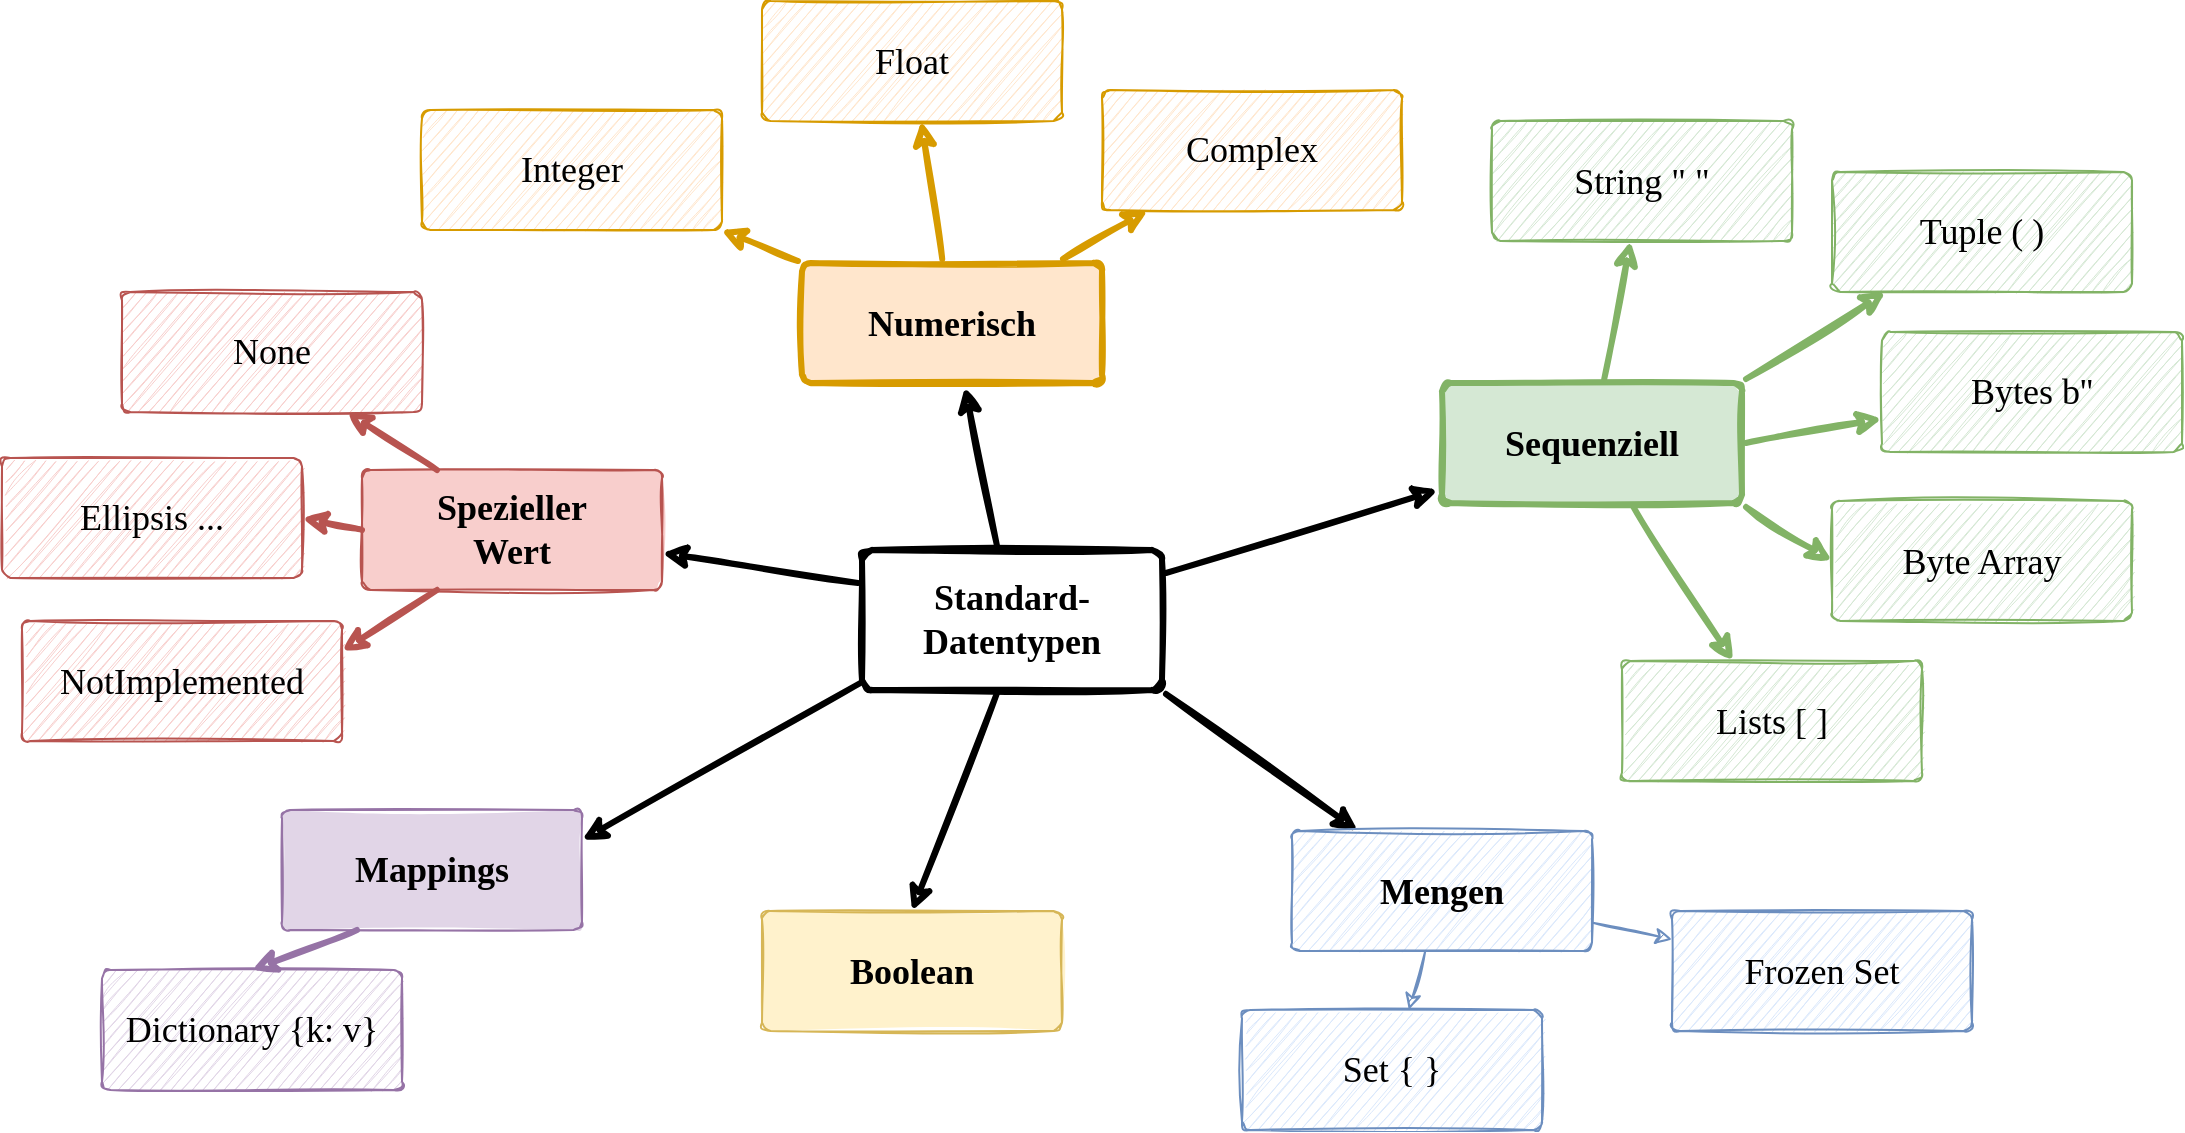 <mxfile version="20.2.3" type="github">
  <diagram id="6a731a19-8d31-9384-78a2-239565b7b9f0" name="Page-1">
    <mxGraphModel dx="1452" dy="884" grid="1" gridSize="10" guides="1" tooltips="1" connect="1" arrows="1" fold="1" page="1" pageScale="1" pageWidth="1169" pageHeight="827" background="none" math="0" shadow="0">
      <root>
        <mxCell id="0" />
        <mxCell id="1" parent="0" />
        <mxCell id="1745" value="" style="edgeStyle=none;rounded=0;jumpStyle=none;html=1;shadow=0;labelBackgroundColor=none;startArrow=none;startFill=0;endArrow=classic;endFill=1;jettySize=auto;orthogonalLoop=1;strokeColor=#000000;strokeWidth=3;fontFamily=Comic Sans MS;fontSize=18;fontColor=#23445D;spacing=5;sketch=1;" parent="1" source="1749" target="1764" edge="1">
          <mxGeometry relative="1" as="geometry" />
        </mxCell>
        <mxCell id="1746" value="" style="edgeStyle=none;rounded=0;jumpStyle=none;html=1;shadow=0;labelBackgroundColor=none;startArrow=none;startFill=0;endArrow=classic;endFill=1;jettySize=auto;orthogonalLoop=1;strokeColor=#000000;strokeWidth=3;fontFamily=Comic Sans MS;fontSize=18;fontColor=#23445D;spacing=5;sketch=1;" parent="1" source="1749" target="1771" edge="1">
          <mxGeometry relative="1" as="geometry" />
        </mxCell>
        <mxCell id="1747" value="" style="edgeStyle=none;rounded=0;jumpStyle=none;html=1;shadow=0;labelBackgroundColor=none;startArrow=none;startFill=0;endArrow=classic;endFill=1;jettySize=auto;orthogonalLoop=1;strokeColor=#000000;strokeWidth=3;fontFamily=Comic Sans MS;fontSize=18;fontColor=#23445D;spacing=5;sketch=1;exitX=1;exitY=1;exitDx=0;exitDy=0;" parent="1" source="1749" target="1760" edge="1">
          <mxGeometry relative="1" as="geometry" />
        </mxCell>
        <mxCell id="1748" value="" style="edgeStyle=none;rounded=0;jumpStyle=none;html=1;shadow=0;labelBackgroundColor=none;startArrow=none;startFill=0;endArrow=classic;endFill=1;jettySize=auto;orthogonalLoop=1;strokeColor=#000000;strokeWidth=3;fontFamily=Comic Sans MS;fontSize=18;fontColor=#23445D;spacing=5;sketch=1;exitX=0;exitY=0.25;exitDx=0;exitDy=0;" parent="1" source="1749" target="1753" edge="1">
          <mxGeometry relative="1" as="geometry" />
        </mxCell>
        <mxCell id="1749" value="Standard-Datentypen" style="rounded=1;whiteSpace=wrap;html=1;shadow=0;labelBackgroundColor=none;strokeWidth=3;fontFamily=Comic Sans MS;fontSize=18;align=center;fontStyle=1;spacing=5;arcSize=7;perimeterSpacing=2;sketch=1;fillStyle=solid;" parent="1" vertex="1">
          <mxGeometry x="530" y="330" width="150" height="70" as="geometry" />
        </mxCell>
        <mxCell id="1753" value="Spezieller&lt;br&gt;Wert" style="rounded=1;whiteSpace=wrap;html=1;shadow=0;labelBackgroundColor=none;strokeColor=#b85450;strokeWidth=1;fillColor=#f8cecc;fontFamily=Comic Sans MS;fontSize=18;align=center;spacing=5;fontStyle=1;arcSize=7;perimeterSpacing=0;sketch=1;fillStyle=solid;" parent="1" vertex="1">
          <mxGeometry x="280" y="290" width="150" height="60" as="geometry" />
        </mxCell>
        <mxCell id="1757" value="" style="edgeStyle=none;rounded=0;jumpStyle=none;html=1;shadow=0;labelBackgroundColor=none;startArrow=none;startFill=0;endArrow=classic;endFill=1;jettySize=auto;orthogonalLoop=1;strokeColor=#6c8ebf;strokeWidth=1;fontFamily=Comic Sans MS;fontSize=18;fontColor=#FFFFFF;spacing=5;sketch=1;fillColor=#dae8fc;" parent="1" source="1760" target="1763" edge="1">
          <mxGeometry relative="1" as="geometry" />
        </mxCell>
        <mxCell id="1759" value="" style="edgeStyle=none;rounded=0;jumpStyle=none;html=1;shadow=0;labelBackgroundColor=none;startArrow=none;startFill=0;endArrow=classic;endFill=1;jettySize=auto;orthogonalLoop=1;strokeColor=#6c8ebf;strokeWidth=1;fontFamily=Comic Sans MS;fontSize=18;fontColor=#FFFFFF;spacing=5;sketch=1;fillColor=#dae8fc;" parent="1" source="1760" target="1761" edge="1">
          <mxGeometry relative="1" as="geometry" />
        </mxCell>
        <mxCell id="1760" value="Mengen" style="rounded=1;whiteSpace=wrap;html=1;shadow=0;labelBackgroundColor=none;strokeColor=#6c8ebf;strokeWidth=1;fillColor=#dae8fc;fontFamily=Comic Sans MS;fontSize=18;align=center;spacing=5;fontStyle=1;arcSize=7;perimeterSpacing=0;sketch=1;" parent="1" vertex="1">
          <mxGeometry x="745" y="470.5" width="150" height="60" as="geometry" />
        </mxCell>
        <mxCell id="1761" value="Frozen Set" style="rounded=1;whiteSpace=wrap;html=1;shadow=0;labelBackgroundColor=none;strokeColor=#6c8ebf;strokeWidth=1;fillColor=#dae8fc;fontFamily=Comic Sans MS;fontSize=18;align=center;spacing=5;arcSize=7;perimeterSpacing=0;sketch=1;" parent="1" vertex="1">
          <mxGeometry x="935" y="510.5" width="150" height="60" as="geometry" />
        </mxCell>
        <mxCell id="1763" value="Set { }" style="rounded=1;whiteSpace=wrap;html=1;shadow=0;labelBackgroundColor=none;strokeColor=#6c8ebf;strokeWidth=1;fillColor=#dae8fc;fontFamily=Comic Sans MS;fontSize=18;align=center;spacing=5;arcSize=7;perimeterSpacing=0;sketch=1;" parent="1" vertex="1">
          <mxGeometry x="720" y="560" width="150" height="60" as="geometry" />
        </mxCell>
        <mxCell id="1764" value="Numerisch" style="rounded=1;whiteSpace=wrap;html=1;shadow=0;labelBackgroundColor=none;strokeColor=#D79B00;strokeWidth=3;fillColor=#ffe6cc;fontFamily=Comic Sans MS;fontSize=18;align=center;spacing=5;fontStyle=1;arcSize=7;perimeterSpacing=2;sketch=1;fillStyle=solid;" parent="1" vertex="1">
          <mxGeometry x="500" y="186.5" width="150" height="60" as="geometry" />
        </mxCell>
        <mxCell id="1765" value="Complex" style="rounded=1;whiteSpace=wrap;html=1;shadow=0;labelBackgroundColor=none;strokeColor=#D79B00;strokeWidth=1;fillColor=#ffe6cc;fontFamily=Comic Sans MS;fontSize=18;align=center;spacing=5;arcSize=7;perimeterSpacing=0;sketch=1;" parent="1" vertex="1">
          <mxGeometry x="650" y="100" width="150" height="60" as="geometry" />
        </mxCell>
        <mxCell id="1766" value="" style="edgeStyle=none;rounded=0;jumpStyle=none;html=1;shadow=0;labelBackgroundColor=none;startArrow=none;startFill=0;endArrow=classic;endFill=1;jettySize=auto;orthogonalLoop=1;strokeColor=#D79B00;strokeWidth=3;fontFamily=Comic Sans MS;fontSize=18;fontColor=#FFFFFF;spacing=5;sketch=1;fillColor=#ffe6cc;" parent="1" source="1764" target="1765" edge="1">
          <mxGeometry relative="1" as="geometry" />
        </mxCell>
        <mxCell id="1767" value="Float" style="rounded=1;whiteSpace=wrap;html=1;shadow=0;labelBackgroundColor=none;strokeColor=#D79B00;strokeWidth=1;fillColor=#ffe6cc;fontFamily=Comic Sans MS;fontSize=18;align=center;spacing=5;arcSize=7;perimeterSpacing=0;sketch=1;" parent="1" vertex="1">
          <mxGeometry x="480" y="55.5" width="150" height="60" as="geometry" />
        </mxCell>
        <mxCell id="1768" value="" style="edgeStyle=none;rounded=0;jumpStyle=none;html=1;shadow=0;labelBackgroundColor=none;startArrow=none;startFill=0;endArrow=classic;endFill=1;jettySize=auto;orthogonalLoop=1;strokeColor=#D79B00;strokeWidth=3;fontFamily=Comic Sans MS;fontSize=18;fontColor=#FFFFFF;spacing=5;sketch=1;fillColor=#ffe6cc;" parent="1" source="1764" target="1767" edge="1">
          <mxGeometry relative="1" as="geometry" />
        </mxCell>
        <mxCell id="1769" value="Integer" style="rounded=1;whiteSpace=wrap;html=1;shadow=0;labelBackgroundColor=none;strokeColor=#D79B00;strokeWidth=1;fillColor=#ffe6cc;fontFamily=Comic Sans MS;fontSize=18;align=center;spacing=5;arcSize=7;perimeterSpacing=0;sketch=1;" parent="1" vertex="1">
          <mxGeometry x="310" y="110" width="150" height="60" as="geometry" />
        </mxCell>
        <mxCell id="1770" value="" style="edgeStyle=none;rounded=0;jumpStyle=none;html=1;shadow=0;labelBackgroundColor=none;startArrow=none;startFill=0;endArrow=classic;endFill=1;jettySize=auto;orthogonalLoop=1;strokeColor=#D79B00;strokeWidth=3;fontFamily=Comic Sans MS;fontSize=18;fontColor=#FFFFFF;spacing=5;sketch=1;fillColor=#ffe6cc;" parent="1" source="1764" target="1769" edge="1">
          <mxGeometry relative="1" as="geometry" />
        </mxCell>
        <mxCell id="1771" value="Sequenziell" style="rounded=1;whiteSpace=wrap;html=1;shadow=0;labelBackgroundColor=none;strokeColor=#82b366;strokeWidth=3;fillColor=#d5e8d4;fontFamily=Comic Sans MS;fontSize=18;align=center;spacing=5;fontStyle=1;arcSize=7;perimeterSpacing=2;sketch=1;fillStyle=solid;" parent="1" vertex="1">
          <mxGeometry x="820" y="246.5" width="150" height="60" as="geometry" />
        </mxCell>
        <mxCell id="1772" value="Lists [ ]" style="rounded=1;whiteSpace=wrap;html=1;shadow=0;labelBackgroundColor=none;strokeColor=#82b366;strokeWidth=1;fillColor=#d5e8d4;fontFamily=Comic Sans MS;fontSize=18;align=center;spacing=5;fontStyle=0;arcSize=7;perimeterSpacing=0;sketch=1;" parent="1" vertex="1">
          <mxGeometry x="910" y="385.5" width="150" height="60" as="geometry" />
        </mxCell>
        <mxCell id="1773" value="" style="edgeStyle=none;rounded=1;jumpStyle=none;html=1;shadow=0;labelBackgroundColor=none;startArrow=none;startFill=0;jettySize=auto;orthogonalLoop=1;strokeColor=#82b366;strokeWidth=3;fontFamily=Comic Sans MS;fontSize=18;fontColor=#FFFFFF;spacing=5;fontStyle=1;fillColor=#d5e8d4;sketch=1;" parent="1" source="1771" target="1772" edge="1">
          <mxGeometry relative="1" as="geometry" />
        </mxCell>
        <mxCell id="1774" value="Bytes b&#39;&#39;" style="rounded=1;whiteSpace=wrap;html=1;shadow=0;labelBackgroundColor=none;strokeColor=#82b366;strokeWidth=1;fillColor=#d5e8d4;fontFamily=Comic Sans MS;fontSize=18;align=center;spacing=5;fontStyle=0;arcSize=7;perimeterSpacing=0;sketch=1;" parent="1" vertex="1">
          <mxGeometry x="1040" y="221" width="150" height="60" as="geometry" />
        </mxCell>
        <mxCell id="1775" value="" style="edgeStyle=none;rounded=1;jumpStyle=none;html=1;shadow=0;labelBackgroundColor=none;startArrow=none;startFill=0;jettySize=auto;orthogonalLoop=1;strokeColor=#82b366;strokeWidth=3;fontFamily=Comic Sans MS;fontSize=18;fontColor=#FFFFFF;spacing=5;fontStyle=1;fillColor=#d5e8d4;sketch=1;exitX=1;exitY=0.5;exitDx=0;exitDy=0;" parent="1" source="1771" target="1774" edge="1">
          <mxGeometry relative="1" as="geometry" />
        </mxCell>
        <mxCell id="1776" value="Tuple ( )" style="rounded=1;whiteSpace=wrap;html=1;shadow=0;labelBackgroundColor=none;strokeColor=#82b366;strokeWidth=1;fillColor=#d5e8d4;fontFamily=Comic Sans MS;fontSize=18;align=center;spacing=5;fontStyle=0;arcSize=7;perimeterSpacing=0;sketch=1;" parent="1" vertex="1">
          <mxGeometry x="1015" y="141" width="150" height="60" as="geometry" />
        </mxCell>
        <mxCell id="1777" value="" style="edgeStyle=none;rounded=1;jumpStyle=none;html=1;shadow=0;labelBackgroundColor=none;startArrow=none;startFill=0;jettySize=auto;orthogonalLoop=1;strokeColor=#82b366;strokeWidth=3;fontFamily=Comic Sans MS;fontSize=18;fontColor=#FFFFFF;spacing=5;fontStyle=1;fillColor=#d5e8d4;sketch=1;exitX=1;exitY=0;exitDx=0;exitDy=0;" parent="1" source="1771" target="1776" edge="1">
          <mxGeometry relative="1" as="geometry" />
        </mxCell>
        <mxCell id="1778" value="String &quot; &quot;" style="rounded=1;whiteSpace=wrap;html=1;shadow=0;labelBackgroundColor=none;strokeColor=#82b366;strokeWidth=1;fillColor=#d5e8d4;fontFamily=Comic Sans MS;fontSize=18;align=center;spacing=5;fontStyle=0;arcSize=7;perimeterSpacing=0;sketch=1;fillStyle=hachure;gradientColor=none;glass=0;" parent="1" vertex="1">
          <mxGeometry x="845" y="115.5" width="150" height="60" as="geometry" />
        </mxCell>
        <mxCell id="1779" value="" style="edgeStyle=none;rounded=1;jumpStyle=none;html=1;shadow=0;labelBackgroundColor=none;startArrow=none;startFill=0;jettySize=auto;orthogonalLoop=1;strokeColor=#82b366;strokeWidth=3;fontFamily=Comic Sans MS;fontSize=18;fontColor=#FFFFFF;spacing=5;fontStyle=1;fillColor=#d5e8d4;sketch=1;" parent="1" source="1771" target="1778" edge="1">
          <mxGeometry relative="1" as="geometry">
            <mxPoint x="920" y="241" as="sourcePoint" />
          </mxGeometry>
        </mxCell>
        <mxCell id="X-NRlNJ1EieBE7V-gmd9-1781" value="Byte Array" style="rounded=1;whiteSpace=wrap;html=1;shadow=0;labelBackgroundColor=none;strokeColor=#82b366;strokeWidth=1;fillColor=#d5e8d4;fontFamily=Comic Sans MS;fontSize=18;align=center;spacing=5;fontStyle=0;arcSize=7;perimeterSpacing=0;sketch=1;" vertex="1" parent="1">
          <mxGeometry x="1015" y="305.5" width="150" height="60" as="geometry" />
        </mxCell>
        <mxCell id="X-NRlNJ1EieBE7V-gmd9-1782" value="" style="edgeStyle=none;rounded=1;jumpStyle=none;html=1;shadow=0;labelBackgroundColor=none;startArrow=none;startFill=0;jettySize=auto;orthogonalLoop=1;strokeColor=#82b366;strokeWidth=3;fontFamily=Comic Sans MS;fontSize=18;fontColor=#FFFFFF;spacing=5;fontStyle=1;fillColor=#d5e8d4;sketch=1;exitX=1;exitY=1;exitDx=0;exitDy=0;entryX=0;entryY=0.5;entryDx=0;entryDy=0;" edge="1" parent="1" target="X-NRlNJ1EieBE7V-gmd9-1781" source="1771">
          <mxGeometry relative="1" as="geometry">
            <mxPoint x="957" y="351.65" as="sourcePoint" />
          </mxGeometry>
        </mxCell>
        <mxCell id="X-NRlNJ1EieBE7V-gmd9-1783" value="" style="edgeStyle=none;rounded=0;jumpStyle=none;html=1;shadow=0;labelBackgroundColor=none;startArrow=none;startFill=0;endArrow=classic;endFill=1;jettySize=auto;orthogonalLoop=1;strokeColor=#000000;strokeWidth=3;fontFamily=Comic Sans MS;fontSize=18;fontColor=#23445D;spacing=5;sketch=1;exitX=0.013;exitY=0.919;exitDx=0;exitDy=0;entryX=1;entryY=0.25;entryDx=0;entryDy=0;exitPerimeter=0;" edge="1" parent="1" target="X-NRlNJ1EieBE7V-gmd9-1784" source="1749">
          <mxGeometry relative="1" as="geometry">
            <mxPoint x="523" y="578.5" as="sourcePoint" />
          </mxGeometry>
        </mxCell>
        <mxCell id="X-NRlNJ1EieBE7V-gmd9-1784" value="Mappings" style="rounded=1;whiteSpace=wrap;html=1;shadow=0;labelBackgroundColor=none;strokeColor=#9673a6;strokeWidth=1;fillColor=#e1d5e7;fontFamily=Comic Sans MS;fontSize=18;align=center;spacing=5;fontStyle=1;arcSize=7;perimeterSpacing=0;sketch=1;fillStyle=solid;" vertex="1" parent="1">
          <mxGeometry x="240" y="460" width="150" height="60" as="geometry" />
        </mxCell>
        <mxCell id="X-NRlNJ1EieBE7V-gmd9-1785" value="Dictionary {k: v}" style="rounded=1;whiteSpace=wrap;html=1;shadow=0;labelBackgroundColor=none;strokeColor=#9673a6;strokeWidth=1;fillColor=#e1d5e7;fontFamily=Comic Sans MS;fontSize=18;align=center;spacing=5;arcSize=7;perimeterSpacing=0;sketch=1;" vertex="1" parent="1">
          <mxGeometry x="150" y="540" width="150" height="60" as="geometry" />
        </mxCell>
        <mxCell id="X-NRlNJ1EieBE7V-gmd9-1786" value="" style="edgeStyle=none;rounded=0;jumpStyle=none;html=1;shadow=0;labelBackgroundColor=none;startArrow=none;startFill=0;endArrow=classic;endFill=1;jettySize=auto;orthogonalLoop=1;strokeColor=#9673a6;strokeWidth=3;fontFamily=Comic Sans MS;fontSize=18;fontColor=#FFFFFF;spacing=5;sketch=1;fillColor=#e1d5e7;entryX=0.5;entryY=0;entryDx=0;entryDy=0;exitX=0.25;exitY=1;exitDx=0;exitDy=0;" edge="1" parent="1" target="X-NRlNJ1EieBE7V-gmd9-1785" source="X-NRlNJ1EieBE7V-gmd9-1784">
          <mxGeometry relative="1" as="geometry">
            <mxPoint x="303.889" y="644" as="sourcePoint" />
          </mxGeometry>
        </mxCell>
        <mxCell id="X-NRlNJ1EieBE7V-gmd9-1787" value="Boolean" style="rounded=1;whiteSpace=wrap;html=1;shadow=0;labelBackgroundColor=none;strokeColor=#d6b656;strokeWidth=1;fillColor=#fff2cc;fontFamily=Comic Sans MS;fontSize=18;align=center;spacing=5;fontStyle=1;arcSize=7;perimeterSpacing=0;sketch=1;fillStyle=solid;" vertex="1" parent="1">
          <mxGeometry x="480" y="510.5" width="150" height="60" as="geometry" />
        </mxCell>
        <mxCell id="X-NRlNJ1EieBE7V-gmd9-1788" value="" style="edgeStyle=none;rounded=0;jumpStyle=none;html=1;shadow=0;labelBackgroundColor=none;startArrow=none;startFill=0;endArrow=classic;endFill=1;jettySize=auto;orthogonalLoop=1;strokeColor=#000000;strokeWidth=3;fontFamily=Comic Sans MS;fontSize=18;fontColor=#23445D;spacing=5;sketch=1;exitX=0.455;exitY=0.973;exitDx=0;exitDy=0;entryX=0.5;entryY=0;entryDx=0;entryDy=0;exitPerimeter=0;" edge="1" parent="1" source="1749" target="X-NRlNJ1EieBE7V-gmd9-1787">
          <mxGeometry relative="1" as="geometry">
            <mxPoint x="505.002" y="420.006" as="sourcePoint" />
            <mxPoint x="370" y="475.5" as="targetPoint" />
          </mxGeometry>
        </mxCell>
        <mxCell id="X-NRlNJ1EieBE7V-gmd9-1789" value="None" style="rounded=1;whiteSpace=wrap;html=1;shadow=0;labelBackgroundColor=none;strokeColor=#b85450;strokeWidth=1;fillColor=#f8cecc;fontFamily=Comic Sans MS;fontSize=18;align=center;spacing=5;fontStyle=0;arcSize=7;perimeterSpacing=0;sketch=1;fillStyle=hachure;" vertex="1" parent="1">
          <mxGeometry x="160" y="201" width="150" height="60" as="geometry" />
        </mxCell>
        <mxCell id="X-NRlNJ1EieBE7V-gmd9-1790" value="Ellipsis ..." style="rounded=1;whiteSpace=wrap;html=1;shadow=0;labelBackgroundColor=none;strokeColor=#b85450;strokeWidth=1;fillColor=#f8cecc;fontFamily=Comic Sans MS;fontSize=18;align=center;spacing=5;fontStyle=0;arcSize=7;perimeterSpacing=0;sketch=1;fillStyle=hachure;" vertex="1" parent="1">
          <mxGeometry x="100" y="284" width="150" height="60" as="geometry" />
        </mxCell>
        <mxCell id="X-NRlNJ1EieBE7V-gmd9-1791" value="NotImplemented" style="rounded=1;whiteSpace=wrap;html=1;shadow=0;labelBackgroundColor=none;strokeColor=#b85450;strokeWidth=1;fillColor=#f8cecc;fontFamily=Comic Sans MS;fontSize=18;align=center;spacing=5;fontStyle=0;arcSize=7;perimeterSpacing=0;sketch=1;fillStyle=hachure;" vertex="1" parent="1">
          <mxGeometry x="110" y="365.5" width="160" height="60" as="geometry" />
        </mxCell>
        <mxCell id="X-NRlNJ1EieBE7V-gmd9-1793" value="" style="edgeStyle=none;rounded=0;jumpStyle=none;html=1;shadow=0;labelBackgroundColor=none;startArrow=none;startFill=0;endArrow=classic;endFill=1;jettySize=auto;orthogonalLoop=1;strokeColor=#b85450;strokeWidth=3;fontFamily=Comic Sans MS;fontSize=18;fontColor=#FFFFFF;spacing=5;sketch=1;fillColor=#f8cecc;entryX=1;entryY=0.25;entryDx=0;entryDy=0;exitX=0.25;exitY=1;exitDx=0;exitDy=0;" edge="1" parent="1" source="1753" target="X-NRlNJ1EieBE7V-gmd9-1791">
          <mxGeometry relative="1" as="geometry">
            <mxPoint x="332.5" y="369" as="sourcePoint" />
            <mxPoint x="280" y="389" as="targetPoint" />
          </mxGeometry>
        </mxCell>
        <mxCell id="X-NRlNJ1EieBE7V-gmd9-1794" value="" style="edgeStyle=none;rounded=0;jumpStyle=none;html=1;shadow=0;labelBackgroundColor=none;startArrow=none;startFill=0;endArrow=classic;endFill=1;jettySize=auto;orthogonalLoop=1;strokeColor=#b85450;strokeWidth=3;fontFamily=Comic Sans MS;fontSize=18;fontColor=#FFFFFF;spacing=5;sketch=1;fillColor=#f8cecc;entryX=1;entryY=0.5;entryDx=0;entryDy=0;exitX=0;exitY=0.5;exitDx=0;exitDy=0;" edge="1" parent="1" source="1753" target="X-NRlNJ1EieBE7V-gmd9-1790">
          <mxGeometry relative="1" as="geometry">
            <mxPoint x="327.5" y="360" as="sourcePoint" />
            <mxPoint x="280" y="390.5" as="targetPoint" />
          </mxGeometry>
        </mxCell>
        <mxCell id="X-NRlNJ1EieBE7V-gmd9-1795" value="" style="edgeStyle=none;rounded=0;jumpStyle=none;html=1;shadow=0;labelBackgroundColor=none;startArrow=none;startFill=0;endArrow=classic;endFill=1;jettySize=auto;orthogonalLoop=1;strokeColor=#b85450;strokeWidth=3;fontFamily=Comic Sans MS;fontSize=18;fontColor=#FFFFFF;spacing=5;sketch=1;fillColor=#f8cecc;entryX=0.75;entryY=1;entryDx=0;entryDy=0;exitX=0.25;exitY=0;exitDx=0;exitDy=0;" edge="1" parent="1" source="1753" target="X-NRlNJ1EieBE7V-gmd9-1789">
          <mxGeometry relative="1" as="geometry">
            <mxPoint x="290" y="330" as="sourcePoint" />
            <mxPoint x="260" y="324" as="targetPoint" />
          </mxGeometry>
        </mxCell>
      </root>
    </mxGraphModel>
  </diagram>
</mxfile>
